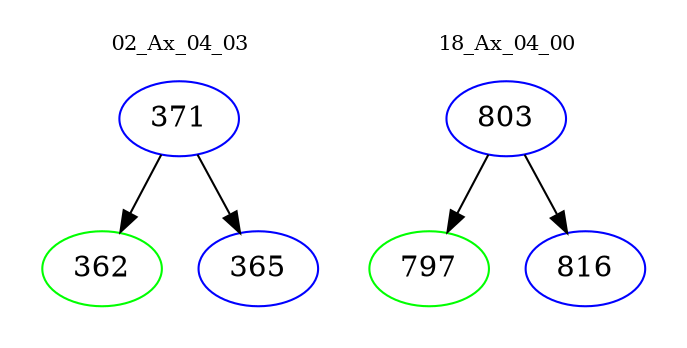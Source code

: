 digraph{
subgraph cluster_0 {
color = white
label = "02_Ax_04_03";
fontsize=10;
T0_371 [label="371", color="blue"]
T0_371 -> T0_362 [color="black"]
T0_362 [label="362", color="green"]
T0_371 -> T0_365 [color="black"]
T0_365 [label="365", color="blue"]
}
subgraph cluster_1 {
color = white
label = "18_Ax_04_00";
fontsize=10;
T1_803 [label="803", color="blue"]
T1_803 -> T1_797 [color="black"]
T1_797 [label="797", color="green"]
T1_803 -> T1_816 [color="black"]
T1_816 [label="816", color="blue"]
}
}
